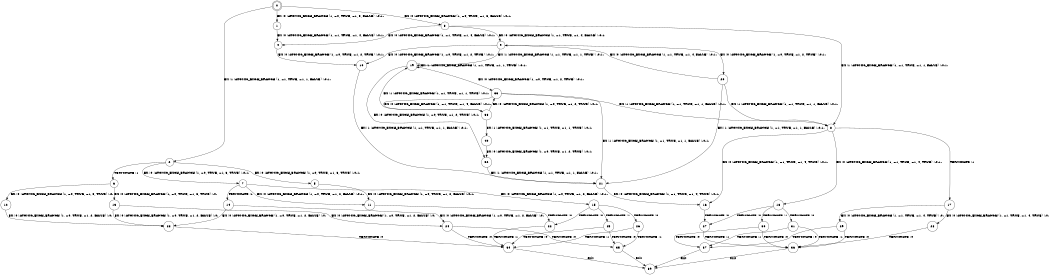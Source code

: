 digraph BCG {
size = "7, 10.5";
center = TRUE;
node [shape = circle];
0 [peripheries = 2];
0 -> 1 [label = "EX !0 !ATOMIC_EXCH_BRANCH (1, +0, TRUE, +1, 3, FALSE) !:0:1:"];
0 -> 2 [label = "EX !1 !ATOMIC_EXCH_BRANCH (1, +1, TRUE, +1, 1, FALSE) !:0:1:"];
0 -> 3 [label = "EX !0 !ATOMIC_EXCH_BRANCH (1, +0, TRUE, +1, 3, FALSE) !:0:1:"];
1 -> 4 [label = "EX !0 !ATOMIC_EXCH_BRANCH (1, +1, TRUE, +1, 4, FALSE) !:0:1:"];
2 -> 5 [label = "EX !0 !ATOMIC_EXCH_BRANCH (1, +0, TRUE, +1, 3, TRUE) !:0:1:"];
2 -> 6 [label = "TERMINATE !1"];
2 -> 7 [label = "EX !0 !ATOMIC_EXCH_BRANCH (1, +0, TRUE, +1, 3, TRUE) !:0:1:"];
3 -> 4 [label = "EX !0 !ATOMIC_EXCH_BRANCH (1, +1, TRUE, +1, 4, FALSE) !:0:1:"];
3 -> 8 [label = "EX !1 !ATOMIC_EXCH_BRANCH (1, +1, TRUE, +1, 1, FALSE) !:0:1:"];
3 -> 9 [label = "EX !0 !ATOMIC_EXCH_BRANCH (1, +1, TRUE, +1, 4, FALSE) !:0:1:"];
4 -> 10 [label = "EX !0 !ATOMIC_EXCH_BRANCH (1, +0, TRUE, +1, 2, TRUE) !:0:1:"];
5 -> 11 [label = "EX !0 !ATOMIC_EXCH_BRANCH (1, +0, TRUE, +1, 2, FALSE) !:0:1:"];
6 -> 12 [label = "EX !0 !ATOMIC_EXCH_BRANCH (1, +0, TRUE, +1, 3, TRUE) !:0:"];
6 -> 13 [label = "EX !0 !ATOMIC_EXCH_BRANCH (1, +0, TRUE, +1, 3, TRUE) !:0:"];
7 -> 11 [label = "EX !0 !ATOMIC_EXCH_BRANCH (1, +0, TRUE, +1, 2, FALSE) !:0:1:"];
7 -> 14 [label = "TERMINATE !1"];
7 -> 15 [label = "EX !0 !ATOMIC_EXCH_BRANCH (1, +0, TRUE, +1, 2, FALSE) !:0:1:"];
8 -> 16 [label = "EX !0 !ATOMIC_EXCH_BRANCH (1, +1, TRUE, +1, 4, TRUE) !:0:1:"];
8 -> 17 [label = "TERMINATE !1"];
8 -> 18 [label = "EX !0 !ATOMIC_EXCH_BRANCH (1, +1, TRUE, +1, 4, TRUE) !:0:1:"];
9 -> 10 [label = "EX !0 !ATOMIC_EXCH_BRANCH (1, +0, TRUE, +1, 2, TRUE) !:0:1:"];
9 -> 19 [label = "EX !1 !ATOMIC_EXCH_BRANCH (1, +1, TRUE, +1, 1, TRUE) !:0:1:"];
9 -> 20 [label = "EX !0 !ATOMIC_EXCH_BRANCH (1, +0, TRUE, +1, 2, TRUE) !:0:1:"];
10 -> 21 [label = "EX !1 !ATOMIC_EXCH_BRANCH (1, +1, TRUE, +1, 1, FALSE) !:0:1:"];
11 -> 22 [label = "TERMINATE !0"];
12 -> 23 [label = "EX !0 !ATOMIC_EXCH_BRANCH (1, +0, TRUE, +1, 2, FALSE) !:0:"];
13 -> 23 [label = "EX !0 !ATOMIC_EXCH_BRANCH (1, +0, TRUE, +1, 2, FALSE) !:0:"];
13 -> 24 [label = "EX !0 !ATOMIC_EXCH_BRANCH (1, +0, TRUE, +1, 2, FALSE) !:0:"];
14 -> 23 [label = "EX !0 !ATOMIC_EXCH_BRANCH (1, +0, TRUE, +1, 2, FALSE) !:0:"];
14 -> 24 [label = "EX !0 !ATOMIC_EXCH_BRANCH (1, +0, TRUE, +1, 2, FALSE) !:0:"];
15 -> 22 [label = "TERMINATE !0"];
15 -> 25 [label = "TERMINATE !1"];
15 -> 26 [label = "TERMINATE !0"];
16 -> 27 [label = "TERMINATE !0"];
17 -> 28 [label = "EX !0 !ATOMIC_EXCH_BRANCH (1, +1, TRUE, +1, 4, TRUE) !:0:"];
17 -> 29 [label = "EX !0 !ATOMIC_EXCH_BRANCH (1, +1, TRUE, +1, 4, TRUE) !:0:"];
18 -> 27 [label = "TERMINATE !0"];
18 -> 30 [label = "TERMINATE !1"];
18 -> 31 [label = "TERMINATE !0"];
19 -> 32 [label = "EX !0 !ATOMIC_EXCH_BRANCH (1, +0, TRUE, +1, 2, TRUE) !:0:1:"];
19 -> 19 [label = "EX !1 !ATOMIC_EXCH_BRANCH (1, +1, TRUE, +1, 1, TRUE) !:0:1:"];
19 -> 33 [label = "EX !0 !ATOMIC_EXCH_BRANCH (1, +0, TRUE, +1, 2, TRUE) !:0:1:"];
20 -> 21 [label = "EX !1 !ATOMIC_EXCH_BRANCH (1, +1, TRUE, +1, 1, FALSE) !:0:1:"];
20 -> 8 [label = "EX !1 !ATOMIC_EXCH_BRANCH (1, +1, TRUE, +1, 1, FALSE) !:0:1:"];
20 -> 9 [label = "EX !0 !ATOMIC_EXCH_BRANCH (1, +1, TRUE, +1, 4, FALSE) !:0:1:"];
21 -> 16 [label = "EX !0 !ATOMIC_EXCH_BRANCH (1, +1, TRUE, +1, 4, TRUE) !:0:1:"];
22 -> 34 [label = "TERMINATE !1"];
23 -> 34 [label = "TERMINATE !0"];
24 -> 34 [label = "TERMINATE !0"];
24 -> 35 [label = "TERMINATE !0"];
25 -> 34 [label = "TERMINATE !0"];
25 -> 35 [label = "TERMINATE !0"];
26 -> 34 [label = "TERMINATE !1"];
26 -> 35 [label = "TERMINATE !1"];
27 -> 36 [label = "TERMINATE !1"];
28 -> 36 [label = "TERMINATE !0"];
29 -> 36 [label = "TERMINATE !0"];
29 -> 37 [label = "TERMINATE !0"];
30 -> 36 [label = "TERMINATE !0"];
30 -> 37 [label = "TERMINATE !0"];
31 -> 36 [label = "TERMINATE !1"];
31 -> 37 [label = "TERMINATE !1"];
32 -> 21 [label = "EX !1 !ATOMIC_EXCH_BRANCH (1, +1, TRUE, +1, 1, FALSE) !:0:1:"];
33 -> 21 [label = "EX !1 !ATOMIC_EXCH_BRANCH (1, +1, TRUE, +1, 1, FALSE) !:0:1:"];
33 -> 8 [label = "EX !1 !ATOMIC_EXCH_BRANCH (1, +1, TRUE, +1, 1, FALSE) !:0:1:"];
33 -> 38 [label = "EX !0 !ATOMIC_EXCH_BRANCH (1, +1, TRUE, +1, 4, FALSE) !:0:1:"];
34 -> 39 [label = "exit"];
35 -> 39 [label = "exit"];
36 -> 39 [label = "exit"];
37 -> 39 [label = "exit"];
38 -> 40 [label = "EX !1 !ATOMIC_EXCH_BRANCH (1, +1, TRUE, +1, 1, TRUE) !:0:1:"];
38 -> 19 [label = "EX !1 !ATOMIC_EXCH_BRANCH (1, +1, TRUE, +1, 1, TRUE) !:0:1:"];
38 -> 33 [label = "EX !0 !ATOMIC_EXCH_BRANCH (1, +0, TRUE, +1, 2, TRUE) !:0:1:"];
40 -> 32 [label = "EX !0 !ATOMIC_EXCH_BRANCH (1, +0, TRUE, +1, 2, TRUE) !:0:1:"];
}
